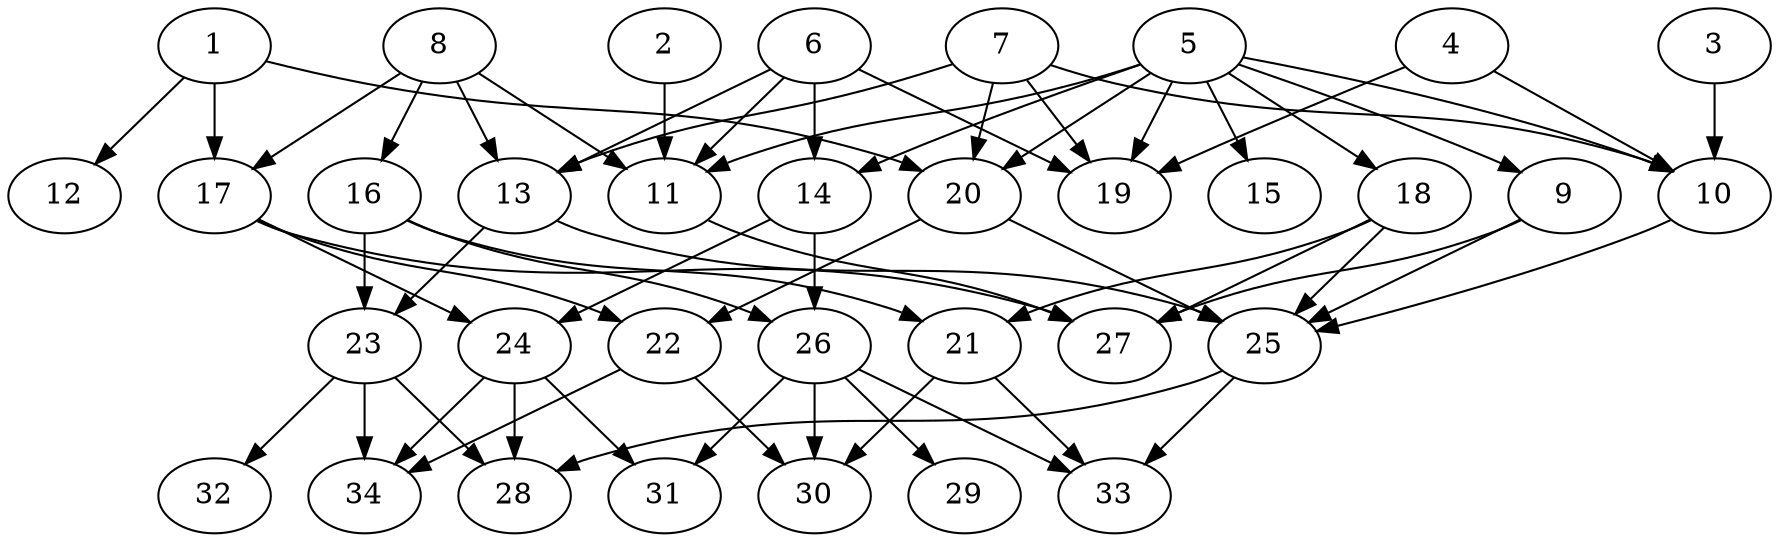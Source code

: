 // DAG (tier=2-normal, mode=data, n=34, ccr=0.442, fat=0.640, density=0.470, regular=0.584, jump=0.117, mindata=2097152, maxdata=16777216)
// DAG automatically generated by daggen at Sun Aug 24 16:33:34 2025
// /home/ermia/Project/Environments/daggen/bin/daggen --dot --ccr 0.442 --fat 0.640 --regular 0.584 --density 0.470 --jump 0.117 --mindata 2097152 --maxdata 16777216 -n 34 
digraph G {
  1 [size="394903602752159232", alpha="0.08", expect_size="197451801376079616"]
  1 -> 12 [size ="822333572907008"]
  1 -> 17 [size ="822333572907008"]
  1 -> 20 [size ="822333572907008"]
  2 [size="1187374483994917632", alpha="0.17", expect_size="593687241997458816"]
  2 -> 11 [size ="760262898483200"]
  3 [size="44738339712416688", alpha="0.12", expect_size="22369169856208344"]
  3 -> 10 [size ="1330718651187200"]
  4 [size="131736724259750281216", alpha="0.09", expect_size="65868362129875140608"]
  4 -> 10 [size ="207122792972288"]
  4 -> 19 [size ="207122792972288"]
  5 [size="693977777144346968064", alpha="0.07", expect_size="346988888572173484032"]
  5 -> 9 [size ="627076264624128"]
  5 -> 10 [size ="627076264624128"]
  5 -> 11 [size ="627076264624128"]
  5 -> 14 [size ="627076264624128"]
  5 -> 15 [size ="627076264624128"]
  5 -> 18 [size ="627076264624128"]
  5 -> 19 [size ="627076264624128"]
  5 -> 20 [size ="627076264624128"]
  6 [size="1780822012361430784", alpha="0.19", expect_size="890411006180715392"]
  6 -> 11 [size ="1740428256739328"]
  6 -> 13 [size ="1740428256739328"]
  6 -> 14 [size ="1740428256739328"]
  6 -> 19 [size ="1740428256739328"]
  7 [size="3721868792383926173696", alpha="0.08", expect_size="1860934396191963086848"]
  7 -> 10 [size ="1921309630005248"]
  7 -> 13 [size ="1921309630005248"]
  7 -> 19 [size ="1921309630005248"]
  7 -> 20 [size ="1921309630005248"]
  8 [size="15607555819578282", alpha="0.00", expect_size="7803777909789141"]
  8 -> 11 [size ="613228216320000"]
  8 -> 13 [size ="613228216320000"]
  8 -> 16 [size ="613228216320000"]
  8 -> 17 [size ="613228216320000"]
  9 [size="25913264324655168", alpha="0.17", expect_size="12956632162327584"]
  9 -> 25 [size ="423823212019712"]
  9 -> 27 [size ="423823212019712"]
  10 [size="524986093410082357248", alpha="0.03", expect_size="262493046705041178624"]
  10 -> 25 [size ="520621205225472"]
  11 [size="14955011073097334784", alpha="0.05", expect_size="7477505536548667392"]
  11 -> 27 [size ="48560275980288"]
  12 [size="1181184262306957099008", alpha="0.01", expect_size="590592131153478549504"]
  13 [size="236715326064142843904", alpha="0.03", expect_size="118357663032071421952"]
  13 -> 23 [size ="306131184386048"]
  13 -> 25 [size ="306131184386048"]
  14 [size="1439699963502544289792", alpha="0.11", expect_size="719849981751272144896"]
  14 -> 24 [size ="1020010516447232"]
  14 -> 26 [size ="1020010516447232"]
  15 [size="17466353452487280", alpha="0.03", expect_size="8733176726243640"]
  16 [size="29897340559626256", alpha="0.16", expect_size="14948670279813128"]
  16 -> 21 [size ="553370330857472"]
  16 -> 23 [size ="553370330857472"]
  16 -> 26 [size ="553370330857472"]
  17 [size="2664046534275452416", alpha="0.04", expect_size="1332023267137726208"]
  17 -> 22 [size ="1439349245739008"]
  17 -> 24 [size ="1439349245739008"]
  17 -> 27 [size ="1439349245739008"]
  18 [size="59151239996243968000", alpha="0.03", expect_size="29575619998121984000"]
  18 -> 21 [size ="121450476339200"]
  18 -> 25 [size ="121450476339200"]
  18 -> 27 [size ="121450476339200"]
  19 [size="2116842649962577657856", alpha="0.06", expect_size="1058421324981288828928"]
  20 [size="321147362089229888", alpha="0.15", expect_size="160573681044614944"]
  20 -> 22 [size ="634495929679872"]
  20 -> 25 [size ="634495929679872"]
  21 [size="27995575421276352", alpha="0.01", expect_size="13997787710638176"]
  21 -> 30 [size ="582635432706048"]
  21 -> 33 [size ="582635432706048"]
  22 [size="3492149099723912904704", alpha="0.12", expect_size="1746074549861956452352"]
  22 -> 30 [size ="1841415688552448"]
  22 -> 34 [size ="1841415688552448"]
  23 [size="37337937135645229056", alpha="0.10", expect_size="18668968567822614528"]
  23 -> 28 [size ="89369679495168"]
  23 -> 32 [size ="89369679495168"]
  23 -> 34 [size ="89369679495168"]
  24 [size="389359861958373801984", alpha="0.03", expect_size="194679930979186900992"]
  24 -> 28 [size ="426570455973888"]
  24 -> 31 [size ="426570455973888"]
  24 -> 34 [size ="426570455973888"]
  25 [size="36990380673460912", alpha="0.12", expect_size="18495190336730456"]
  25 -> 28 [size ="612081191616512"]
  25 -> 33 [size ="612081191616512"]
  26 [size="13721638447469824", alpha="0.00", expect_size="6860819223734912"]
  26 -> 29 [size ="319862865920000"]
  26 -> 30 [size ="319862865920000"]
  26 -> 31 [size ="319862865920000"]
  26 -> 33 [size ="319862865920000"]
  27 [size="775759592051648896", alpha="0.03", expect_size="387879796025824448"]
  28 [size="303818131663654208", alpha="0.12", expect_size="151909065831827104"]
  29 [size="479769172683784192000", alpha="0.06", expect_size="239884586341892096000"]
  30 [size="2310891277299476332544", alpha="0.17", expect_size="1155445638649738166272"]
  31 [size="64006287656483424", alpha="0.03", expect_size="32003143828241712"]
  32 [size="1500015863734228736", alpha="0.19", expect_size="750007931867114368"]
  33 [size="1159690106777370624000", alpha="0.17", expect_size="579845053388685312000"]
  34 [size="126402009260437274624", alpha="0.18", expect_size="63201004630218637312"]
}